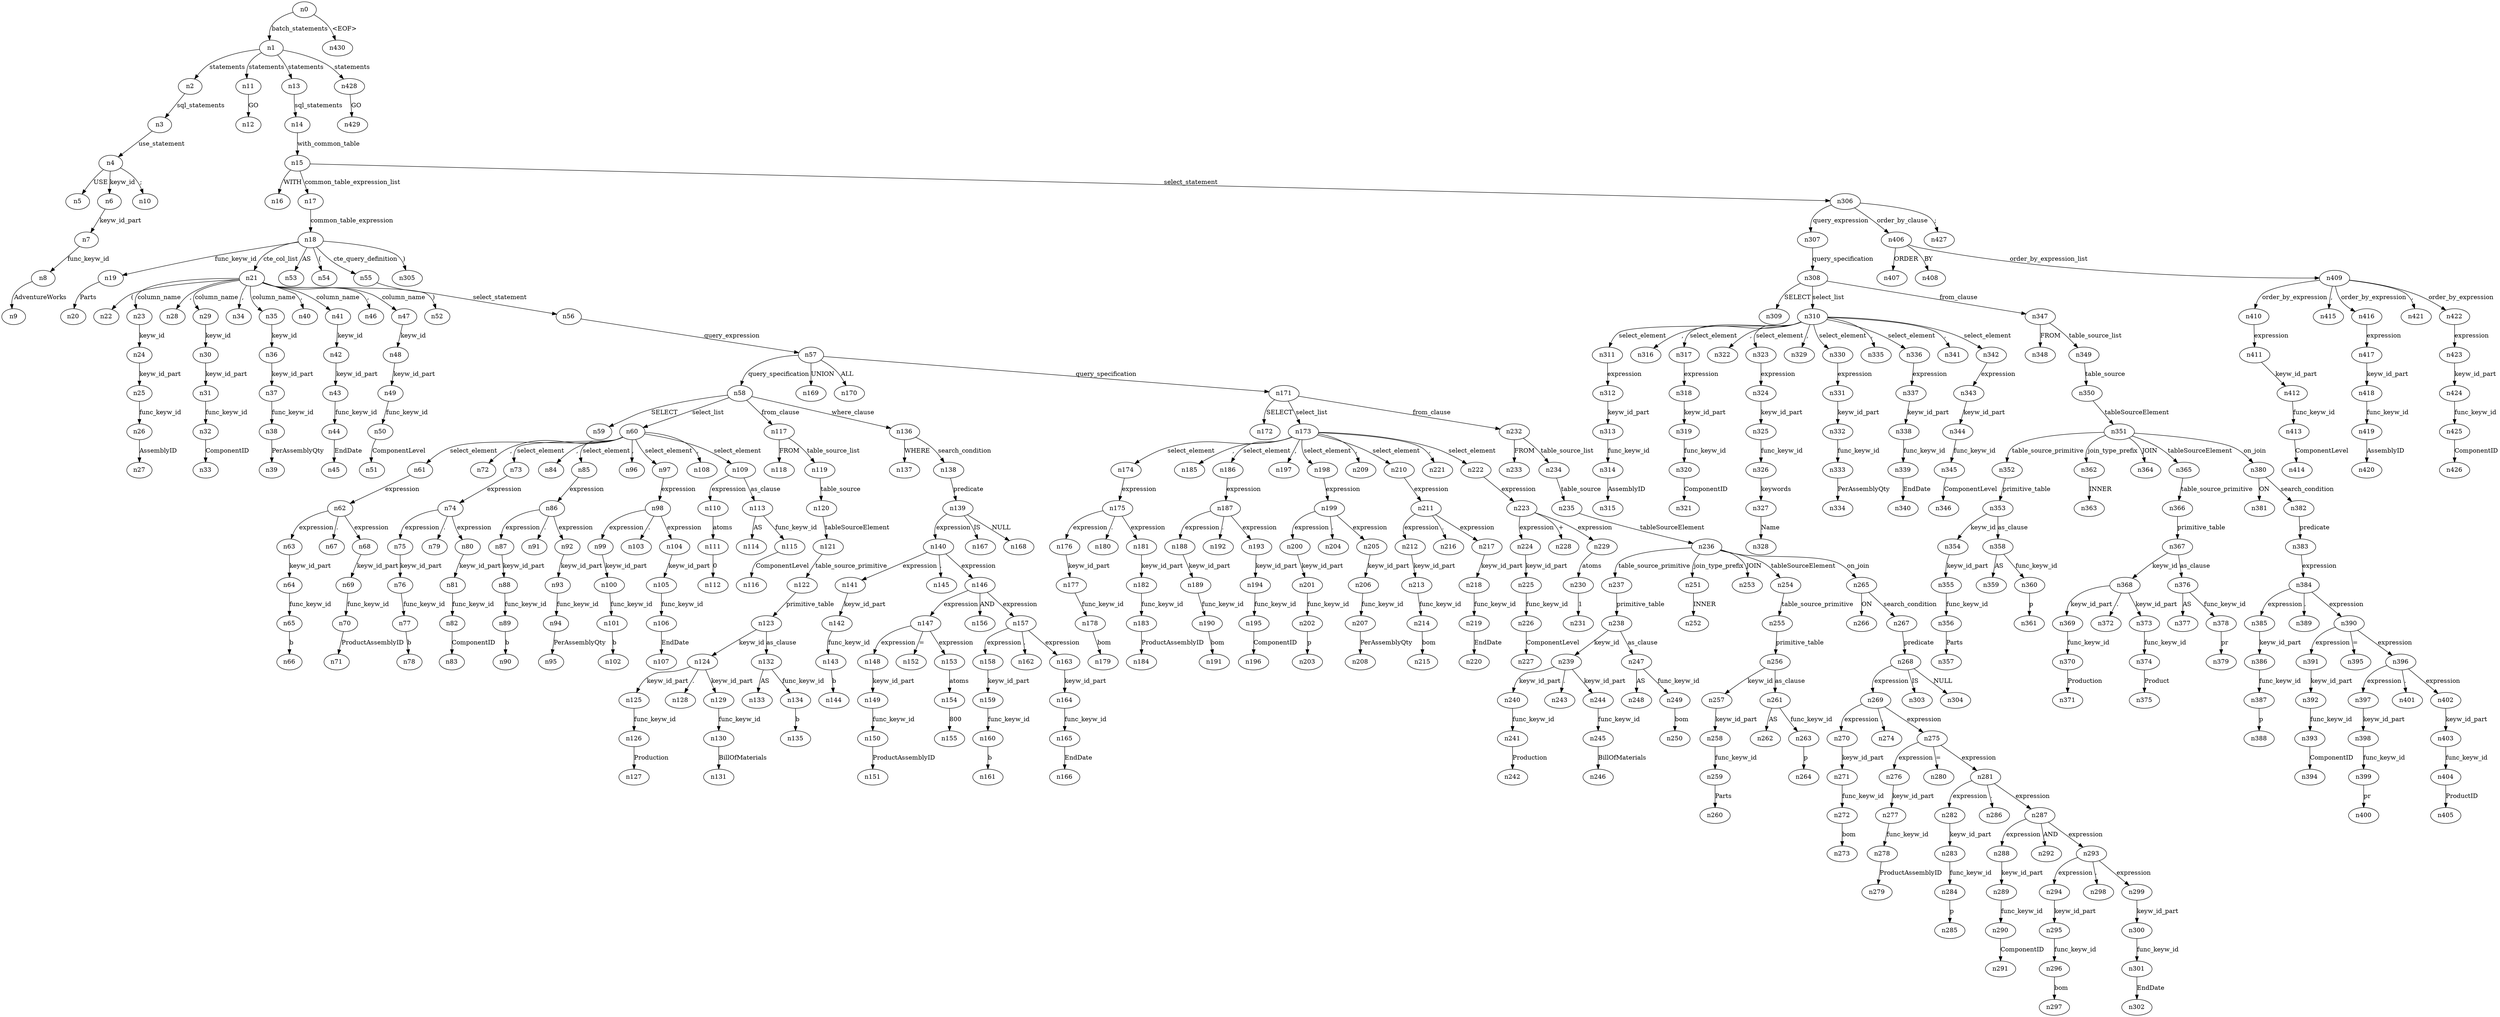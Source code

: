 digraph ParseTree {
  n0 -> n1 [label="batch_statements"];
  n1 -> n2 [label="statements"];
  n2 -> n3 [label="sql_statements"];
  n3 -> n4 [label="use_statement"];
  n4 -> n5 [label="USE"];
  n4 -> n6 [label="keyw_id"];
  n6 -> n7 [label="keyw_id_part"];
  n7 -> n8 [label="func_keyw_id"];
  n8 -> n9 [label="AdventureWorks"];
  n4 -> n10 [label=";"];
  n1 -> n11 [label="statements"];
  n11 -> n12 [label="GO"];
  n1 -> n13 [label="statements"];
  n13 -> n14 [label="sql_statements"];
  n14 -> n15 [label="with_common_table"];
  n15 -> n16 [label="WITH"];
  n15 -> n17 [label="common_table_expression_list"];
  n17 -> n18 [label="common_table_expression"];
  n18 -> n19 [label="func_keyw_id"];
  n19 -> n20 [label="Parts"];
  n18 -> n21 [label="cte_col_list"];
  n21 -> n22 [label="("];
  n21 -> n23 [label="column_name"];
  n23 -> n24 [label="keyw_id"];
  n24 -> n25 [label="keyw_id_part"];
  n25 -> n26 [label="func_keyw_id"];
  n26 -> n27 [label="AssemblyID"];
  n21 -> n28 [label=","];
  n21 -> n29 [label="column_name"];
  n29 -> n30 [label="keyw_id"];
  n30 -> n31 [label="keyw_id_part"];
  n31 -> n32 [label="func_keyw_id"];
  n32 -> n33 [label="ComponentID"];
  n21 -> n34 [label=","];
  n21 -> n35 [label="column_name"];
  n35 -> n36 [label="keyw_id"];
  n36 -> n37 [label="keyw_id_part"];
  n37 -> n38 [label="func_keyw_id"];
  n38 -> n39 [label="PerAssemblyQty"];
  n21 -> n40 [label=","];
  n21 -> n41 [label="column_name"];
  n41 -> n42 [label="keyw_id"];
  n42 -> n43 [label="keyw_id_part"];
  n43 -> n44 [label="func_keyw_id"];
  n44 -> n45 [label="EndDate"];
  n21 -> n46 [label=","];
  n21 -> n47 [label="column_name"];
  n47 -> n48 [label="keyw_id"];
  n48 -> n49 [label="keyw_id_part"];
  n49 -> n50 [label="func_keyw_id"];
  n50 -> n51 [label="ComponentLevel"];
  n21 -> n52 [label=")"];
  n18 -> n53 [label="AS"];
  n18 -> n54 [label="("];
  n18 -> n55 [label="cte_query_definition"];
  n55 -> n56 [label="select_statement"];
  n56 -> n57 [label="query_expression"];
  n57 -> n58 [label="query_specification"];
  n58 -> n59 [label="SELECT"];
  n58 -> n60 [label="select_list"];
  n60 -> n61 [label="select_element"];
  n61 -> n62 [label="expression"];
  n62 -> n63 [label="expression"];
  n63 -> n64 [label="keyw_id_part"];
  n64 -> n65 [label="func_keyw_id"];
  n65 -> n66 [label="b"];
  n62 -> n67 [label="."];
  n62 -> n68 [label="expression"];
  n68 -> n69 [label="keyw_id_part"];
  n69 -> n70 [label="func_keyw_id"];
  n70 -> n71 [label="ProductAssemblyID"];
  n60 -> n72 [label=","];
  n60 -> n73 [label="select_element"];
  n73 -> n74 [label="expression"];
  n74 -> n75 [label="expression"];
  n75 -> n76 [label="keyw_id_part"];
  n76 -> n77 [label="func_keyw_id"];
  n77 -> n78 [label="b"];
  n74 -> n79 [label="."];
  n74 -> n80 [label="expression"];
  n80 -> n81 [label="keyw_id_part"];
  n81 -> n82 [label="func_keyw_id"];
  n82 -> n83 [label="ComponentID"];
  n60 -> n84 [label=","];
  n60 -> n85 [label="select_element"];
  n85 -> n86 [label="expression"];
  n86 -> n87 [label="expression"];
  n87 -> n88 [label="keyw_id_part"];
  n88 -> n89 [label="func_keyw_id"];
  n89 -> n90 [label="b"];
  n86 -> n91 [label="."];
  n86 -> n92 [label="expression"];
  n92 -> n93 [label="keyw_id_part"];
  n93 -> n94 [label="func_keyw_id"];
  n94 -> n95 [label="PerAssemblyQty"];
  n60 -> n96 [label=","];
  n60 -> n97 [label="select_element"];
  n97 -> n98 [label="expression"];
  n98 -> n99 [label="expression"];
  n99 -> n100 [label="keyw_id_part"];
  n100 -> n101 [label="func_keyw_id"];
  n101 -> n102 [label="b"];
  n98 -> n103 [label="."];
  n98 -> n104 [label="expression"];
  n104 -> n105 [label="keyw_id_part"];
  n105 -> n106 [label="func_keyw_id"];
  n106 -> n107 [label="EndDate"];
  n60 -> n108 [label=","];
  n60 -> n109 [label="select_element"];
  n109 -> n110 [label="expression"];
  n110 -> n111 [label="atoms"];
  n111 -> n112 [label="0"];
  n109 -> n113 [label="as_clause"];
  n113 -> n114 [label="AS"];
  n113 -> n115 [label="func_keyw_id"];
  n115 -> n116 [label="ComponentLevel"];
  n58 -> n117 [label="from_clause"];
  n117 -> n118 [label="FROM"];
  n117 -> n119 [label="table_source_list"];
  n119 -> n120 [label="table_source"];
  n120 -> n121 [label="tableSourceElement"];
  n121 -> n122 [label="table_source_primitive"];
  n122 -> n123 [label="primitive_table"];
  n123 -> n124 [label="keyw_id"];
  n124 -> n125 [label="keyw_id_part"];
  n125 -> n126 [label="func_keyw_id"];
  n126 -> n127 [label="Production"];
  n124 -> n128 [label="."];
  n124 -> n129 [label="keyw_id_part"];
  n129 -> n130 [label="func_keyw_id"];
  n130 -> n131 [label="BillOfMaterials"];
  n123 -> n132 [label="as_clause"];
  n132 -> n133 [label="AS"];
  n132 -> n134 [label="func_keyw_id"];
  n134 -> n135 [label="b"];
  n58 -> n136 [label="where_clause"];
  n136 -> n137 [label="WHERE"];
  n136 -> n138 [label="search_condition"];
  n138 -> n139 [label="predicate"];
  n139 -> n140 [label="expression"];
  n140 -> n141 [label="expression"];
  n141 -> n142 [label="keyw_id_part"];
  n142 -> n143 [label="func_keyw_id"];
  n143 -> n144 [label="b"];
  n140 -> n145 [label="."];
  n140 -> n146 [label="expression"];
  n146 -> n147 [label="expression"];
  n147 -> n148 [label="expression"];
  n148 -> n149 [label="keyw_id_part"];
  n149 -> n150 [label="func_keyw_id"];
  n150 -> n151 [label="ProductAssemblyID"];
  n147 -> n152 [label="="];
  n147 -> n153 [label="expression"];
  n153 -> n154 [label="atoms"];
  n154 -> n155 [label="800"];
  n146 -> n156 [label="AND"];
  n146 -> n157 [label="expression"];
  n157 -> n158 [label="expression"];
  n158 -> n159 [label="keyw_id_part"];
  n159 -> n160 [label="func_keyw_id"];
  n160 -> n161 [label="b"];
  n157 -> n162 [label="."];
  n157 -> n163 [label="expression"];
  n163 -> n164 [label="keyw_id_part"];
  n164 -> n165 [label="func_keyw_id"];
  n165 -> n166 [label="EndDate"];
  n139 -> n167 [label="IS"];
  n139 -> n168 [label="NULL"];
  n57 -> n169 [label="UNION"];
  n57 -> n170 [label="ALL"];
  n57 -> n171 [label="query_specification"];
  n171 -> n172 [label="SELECT"];
  n171 -> n173 [label="select_list"];
  n173 -> n174 [label="select_element"];
  n174 -> n175 [label="expression"];
  n175 -> n176 [label="expression"];
  n176 -> n177 [label="keyw_id_part"];
  n177 -> n178 [label="func_keyw_id"];
  n178 -> n179 [label="bom"];
  n175 -> n180 [label="."];
  n175 -> n181 [label="expression"];
  n181 -> n182 [label="keyw_id_part"];
  n182 -> n183 [label="func_keyw_id"];
  n183 -> n184 [label="ProductAssemblyID"];
  n173 -> n185 [label=","];
  n173 -> n186 [label="select_element"];
  n186 -> n187 [label="expression"];
  n187 -> n188 [label="expression"];
  n188 -> n189 [label="keyw_id_part"];
  n189 -> n190 [label="func_keyw_id"];
  n190 -> n191 [label="bom"];
  n187 -> n192 [label="."];
  n187 -> n193 [label="expression"];
  n193 -> n194 [label="keyw_id_part"];
  n194 -> n195 [label="func_keyw_id"];
  n195 -> n196 [label="ComponentID"];
  n173 -> n197 [label=","];
  n173 -> n198 [label="select_element"];
  n198 -> n199 [label="expression"];
  n199 -> n200 [label="expression"];
  n200 -> n201 [label="keyw_id_part"];
  n201 -> n202 [label="func_keyw_id"];
  n202 -> n203 [label="p"];
  n199 -> n204 [label="."];
  n199 -> n205 [label="expression"];
  n205 -> n206 [label="keyw_id_part"];
  n206 -> n207 [label="func_keyw_id"];
  n207 -> n208 [label="PerAssemblyQty"];
  n173 -> n209 [label=","];
  n173 -> n210 [label="select_element"];
  n210 -> n211 [label="expression"];
  n211 -> n212 [label="expression"];
  n212 -> n213 [label="keyw_id_part"];
  n213 -> n214 [label="func_keyw_id"];
  n214 -> n215 [label="bom"];
  n211 -> n216 [label="."];
  n211 -> n217 [label="expression"];
  n217 -> n218 [label="keyw_id_part"];
  n218 -> n219 [label="func_keyw_id"];
  n219 -> n220 [label="EndDate"];
  n173 -> n221 [label=","];
  n173 -> n222 [label="select_element"];
  n222 -> n223 [label="expression"];
  n223 -> n224 [label="expression"];
  n224 -> n225 [label="keyw_id_part"];
  n225 -> n226 [label="func_keyw_id"];
  n226 -> n227 [label="ComponentLevel"];
  n223 -> n228 [label="+"];
  n223 -> n229 [label="expression"];
  n229 -> n230 [label="atoms"];
  n230 -> n231 [label="1"];
  n171 -> n232 [label="from_clause"];
  n232 -> n233 [label="FROM"];
  n232 -> n234 [label="table_source_list"];
  n234 -> n235 [label="table_source"];
  n235 -> n236 [label="tableSourceElement"];
  n236 -> n237 [label="table_source_primitive"];
  n237 -> n238 [label="primitive_table"];
  n238 -> n239 [label="keyw_id"];
  n239 -> n240 [label="keyw_id_part"];
  n240 -> n241 [label="func_keyw_id"];
  n241 -> n242 [label="Production"];
  n239 -> n243 [label="."];
  n239 -> n244 [label="keyw_id_part"];
  n244 -> n245 [label="func_keyw_id"];
  n245 -> n246 [label="BillOfMaterials"];
  n238 -> n247 [label="as_clause"];
  n247 -> n248 [label="AS"];
  n247 -> n249 [label="func_keyw_id"];
  n249 -> n250 [label="bom"];
  n236 -> n251 [label="join_type_prefix"];
  n251 -> n252 [label="INNER"];
  n236 -> n253 [label="JOIN"];
  n236 -> n254 [label="tableSourceElement"];
  n254 -> n255 [label="table_source_primitive"];
  n255 -> n256 [label="primitive_table"];
  n256 -> n257 [label="keyw_id"];
  n257 -> n258 [label="keyw_id_part"];
  n258 -> n259 [label="func_keyw_id"];
  n259 -> n260 [label="Parts"];
  n256 -> n261 [label="as_clause"];
  n261 -> n262 [label="AS"];
  n261 -> n263 [label="func_keyw_id"];
  n263 -> n264 [label="p"];
  n236 -> n265 [label="on_join"];
  n265 -> n266 [label="ON"];
  n265 -> n267 [label="search_condition"];
  n267 -> n268 [label="predicate"];
  n268 -> n269 [label="expression"];
  n269 -> n270 [label="expression"];
  n270 -> n271 [label="keyw_id_part"];
  n271 -> n272 [label="func_keyw_id"];
  n272 -> n273 [label="bom"];
  n269 -> n274 [label="."];
  n269 -> n275 [label="expression"];
  n275 -> n276 [label="expression"];
  n276 -> n277 [label="keyw_id_part"];
  n277 -> n278 [label="func_keyw_id"];
  n278 -> n279 [label="ProductAssemblyID"];
  n275 -> n280 [label="="];
  n275 -> n281 [label="expression"];
  n281 -> n282 [label="expression"];
  n282 -> n283 [label="keyw_id_part"];
  n283 -> n284 [label="func_keyw_id"];
  n284 -> n285 [label="p"];
  n281 -> n286 [label="."];
  n281 -> n287 [label="expression"];
  n287 -> n288 [label="expression"];
  n288 -> n289 [label="keyw_id_part"];
  n289 -> n290 [label="func_keyw_id"];
  n290 -> n291 [label="ComponentID"];
  n287 -> n292 [label="AND"];
  n287 -> n293 [label="expression"];
  n293 -> n294 [label="expression"];
  n294 -> n295 [label="keyw_id_part"];
  n295 -> n296 [label="func_keyw_id"];
  n296 -> n297 [label="bom"];
  n293 -> n298 [label="."];
  n293 -> n299 [label="expression"];
  n299 -> n300 [label="keyw_id_part"];
  n300 -> n301 [label="func_keyw_id"];
  n301 -> n302 [label="EndDate"];
  n268 -> n303 [label="IS"];
  n268 -> n304 [label="NULL"];
  n18 -> n305 [label=")"];
  n15 -> n306 [label="select_statement"];
  n306 -> n307 [label="query_expression"];
  n307 -> n308 [label="query_specification"];
  n308 -> n309 [label="SELECT"];
  n308 -> n310 [label="select_list"];
  n310 -> n311 [label="select_element"];
  n311 -> n312 [label="expression"];
  n312 -> n313 [label="keyw_id_part"];
  n313 -> n314 [label="func_keyw_id"];
  n314 -> n315 [label="AssemblyID"];
  n310 -> n316 [label=","];
  n310 -> n317 [label="select_element"];
  n317 -> n318 [label="expression"];
  n318 -> n319 [label="keyw_id_part"];
  n319 -> n320 [label="func_keyw_id"];
  n320 -> n321 [label="ComponentID"];
  n310 -> n322 [label=","];
  n310 -> n323 [label="select_element"];
  n323 -> n324 [label="expression"];
  n324 -> n325 [label="keyw_id_part"];
  n325 -> n326 [label="func_keyw_id"];
  n326 -> n327 [label="keywords"];
  n327 -> n328 [label="Name"];
  n310 -> n329 [label=","];
  n310 -> n330 [label="select_element"];
  n330 -> n331 [label="expression"];
  n331 -> n332 [label="keyw_id_part"];
  n332 -> n333 [label="func_keyw_id"];
  n333 -> n334 [label="PerAssemblyQty"];
  n310 -> n335 [label=","];
  n310 -> n336 [label="select_element"];
  n336 -> n337 [label="expression"];
  n337 -> n338 [label="keyw_id_part"];
  n338 -> n339 [label="func_keyw_id"];
  n339 -> n340 [label="EndDate"];
  n310 -> n341 [label=","];
  n310 -> n342 [label="select_element"];
  n342 -> n343 [label="expression"];
  n343 -> n344 [label="keyw_id_part"];
  n344 -> n345 [label="func_keyw_id"];
  n345 -> n346 [label="ComponentLevel"];
  n308 -> n347 [label="from_clause"];
  n347 -> n348 [label="FROM"];
  n347 -> n349 [label="table_source_list"];
  n349 -> n350 [label="table_source"];
  n350 -> n351 [label="tableSourceElement"];
  n351 -> n352 [label="table_source_primitive"];
  n352 -> n353 [label="primitive_table"];
  n353 -> n354 [label="keyw_id"];
  n354 -> n355 [label="keyw_id_part"];
  n355 -> n356 [label="func_keyw_id"];
  n356 -> n357 [label="Parts"];
  n353 -> n358 [label="as_clause"];
  n358 -> n359 [label="AS"];
  n358 -> n360 [label="func_keyw_id"];
  n360 -> n361 [label="p"];
  n351 -> n362 [label="join_type_prefix"];
  n362 -> n363 [label="INNER"];
  n351 -> n364 [label="JOIN"];
  n351 -> n365 [label="tableSourceElement"];
  n365 -> n366 [label="table_source_primitive"];
  n366 -> n367 [label="primitive_table"];
  n367 -> n368 [label="keyw_id"];
  n368 -> n369 [label="keyw_id_part"];
  n369 -> n370 [label="func_keyw_id"];
  n370 -> n371 [label="Production"];
  n368 -> n372 [label="."];
  n368 -> n373 [label="keyw_id_part"];
  n373 -> n374 [label="func_keyw_id"];
  n374 -> n375 [label="Product"];
  n367 -> n376 [label="as_clause"];
  n376 -> n377 [label="AS"];
  n376 -> n378 [label="func_keyw_id"];
  n378 -> n379 [label="pr"];
  n351 -> n380 [label="on_join"];
  n380 -> n381 [label="ON"];
  n380 -> n382 [label="search_condition"];
  n382 -> n383 [label="predicate"];
  n383 -> n384 [label="expression"];
  n384 -> n385 [label="expression"];
  n385 -> n386 [label="keyw_id_part"];
  n386 -> n387 [label="func_keyw_id"];
  n387 -> n388 [label="p"];
  n384 -> n389 [label="."];
  n384 -> n390 [label="expression"];
  n390 -> n391 [label="expression"];
  n391 -> n392 [label="keyw_id_part"];
  n392 -> n393 [label="func_keyw_id"];
  n393 -> n394 [label="ComponentID"];
  n390 -> n395 [label="="];
  n390 -> n396 [label="expression"];
  n396 -> n397 [label="expression"];
  n397 -> n398 [label="keyw_id_part"];
  n398 -> n399 [label="func_keyw_id"];
  n399 -> n400 [label="pr"];
  n396 -> n401 [label="."];
  n396 -> n402 [label="expression"];
  n402 -> n403 [label="keyw_id_part"];
  n403 -> n404 [label="func_keyw_id"];
  n404 -> n405 [label="ProductID"];
  n306 -> n406 [label="order_by_clause"];
  n406 -> n407 [label="ORDER"];
  n406 -> n408 [label="BY"];
  n406 -> n409 [label="order_by_expression_list"];
  n409 -> n410 [label="order_by_expression"];
  n410 -> n411 [label="expression"];
  n411 -> n412 [label="keyw_id_part"];
  n412 -> n413 [label="func_keyw_id"];
  n413 -> n414 [label="ComponentLevel"];
  n409 -> n415 [label=","];
  n409 -> n416 [label="order_by_expression"];
  n416 -> n417 [label="expression"];
  n417 -> n418 [label="keyw_id_part"];
  n418 -> n419 [label="func_keyw_id"];
  n419 -> n420 [label="AssemblyID"];
  n409 -> n421 [label=","];
  n409 -> n422 [label="order_by_expression"];
  n422 -> n423 [label="expression"];
  n423 -> n424 [label="keyw_id_part"];
  n424 -> n425 [label="func_keyw_id"];
  n425 -> n426 [label="ComponentID"];
  n306 -> n427 [label=";"];
  n1 -> n428 [label="statements"];
  n428 -> n429 [label="GO"];
  n0 -> n430 [label="<EOF>"];
}